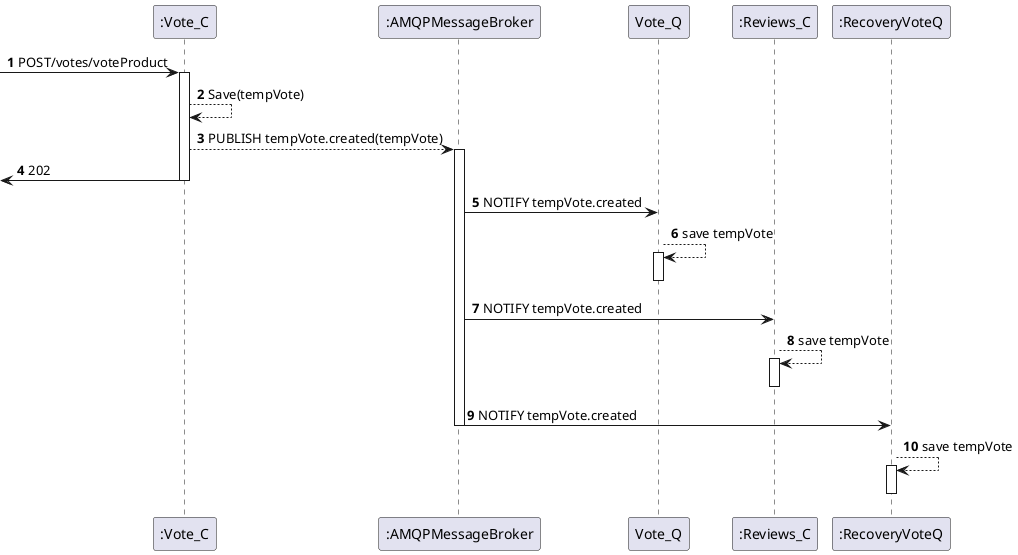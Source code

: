 @startuml
'https://plantuml.com/sequence-diagram


autonumber

participant ":Vote_C" as vc
participant ":AMQPMessageBroker" as amqp
participant "Vote_Q" as votq
participant ":Reviews_C" as rc
participant ":RecoveryVoteQ" as rvq




-> vc: POST/votes/voteProduct
activate vc
vc --> vc: Save(tempVote)
vc --> amqp: PUBLISH tempVote.created(tempVote)
activate amqp
[<- vc: 202
deactivate vc
amqp -> votq: NOTIFY tempVote.created
votq --> votq: save tempVote
activate votq
deactivate votq
amqp -> rc: NOTIFY tempVote.created
rc --> rc: save tempVote
activate rc
deactivate rc
amqp -> rvq: NOTIFY tempVote.created
deactivate amqp
rvq --> rvq: save tempVote
activate rvq
deactivate rvq

@enduml

